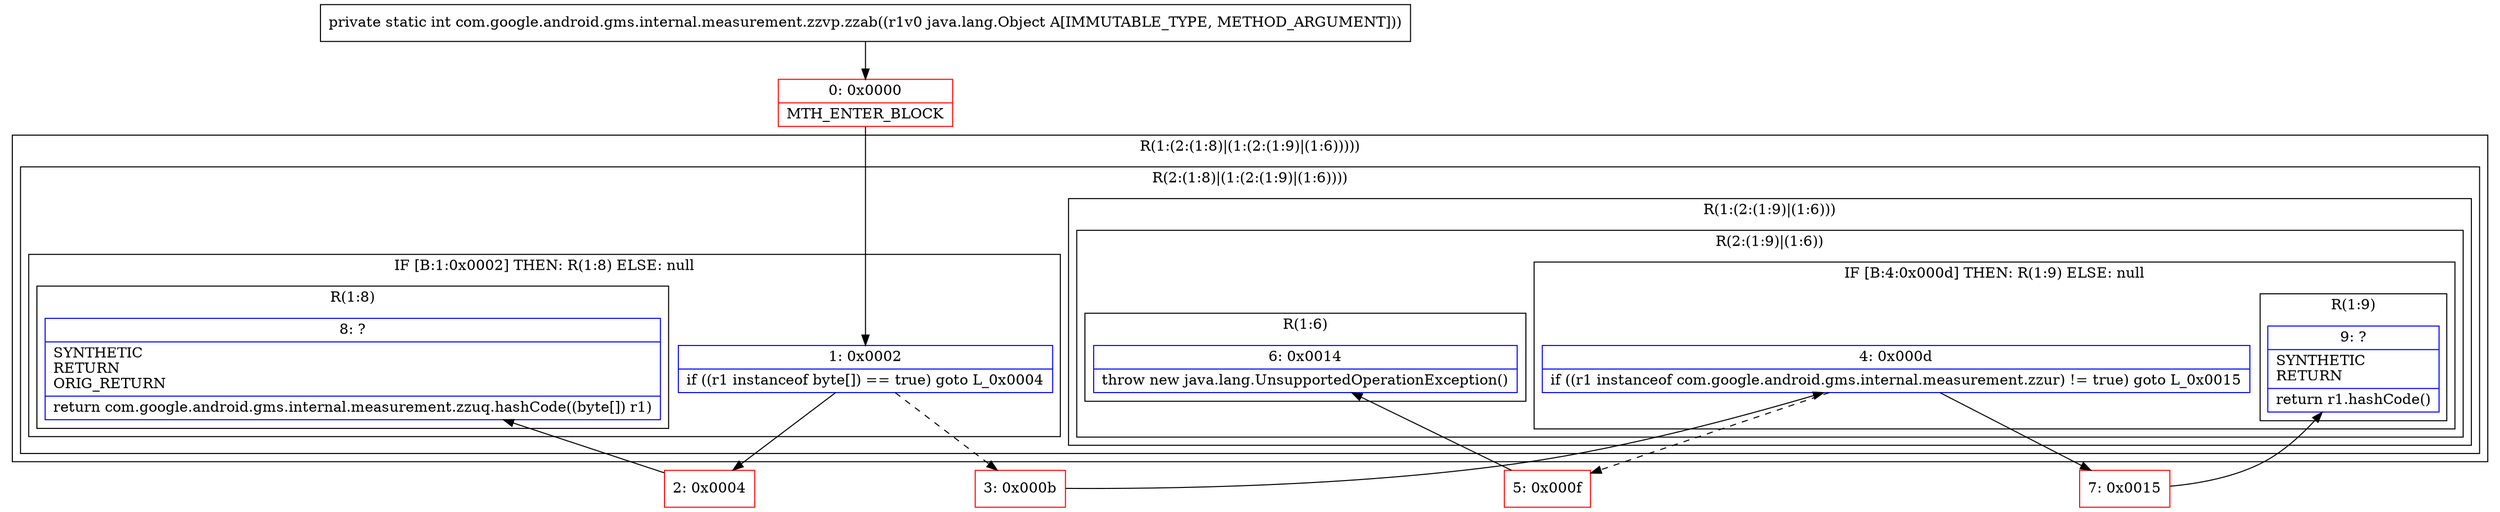digraph "CFG forcom.google.android.gms.internal.measurement.zzvp.zzab(Ljava\/lang\/Object;)I" {
subgraph cluster_Region_681524871 {
label = "R(1:(2:(1:8)|(1:(2:(1:9)|(1:6)))))";
node [shape=record,color=blue];
subgraph cluster_Region_2114691586 {
label = "R(2:(1:8)|(1:(2:(1:9)|(1:6))))";
node [shape=record,color=blue];
subgraph cluster_IfRegion_1045575899 {
label = "IF [B:1:0x0002] THEN: R(1:8) ELSE: null";
node [shape=record,color=blue];
Node_1 [shape=record,label="{1\:\ 0x0002|if ((r1 instanceof byte[]) == true) goto L_0x0004\l}"];
subgraph cluster_Region_502874709 {
label = "R(1:8)";
node [shape=record,color=blue];
Node_8 [shape=record,label="{8\:\ ?|SYNTHETIC\lRETURN\lORIG_RETURN\l|return com.google.android.gms.internal.measurement.zzuq.hashCode((byte[]) r1)\l}"];
}
}
subgraph cluster_Region_1279474795 {
label = "R(1:(2:(1:9)|(1:6)))";
node [shape=record,color=blue];
subgraph cluster_Region_1870371923 {
label = "R(2:(1:9)|(1:6))";
node [shape=record,color=blue];
subgraph cluster_IfRegion_1086383495 {
label = "IF [B:4:0x000d] THEN: R(1:9) ELSE: null";
node [shape=record,color=blue];
Node_4 [shape=record,label="{4\:\ 0x000d|if ((r1 instanceof com.google.android.gms.internal.measurement.zzur) != true) goto L_0x0015\l}"];
subgraph cluster_Region_394062880 {
label = "R(1:9)";
node [shape=record,color=blue];
Node_9 [shape=record,label="{9\:\ ?|SYNTHETIC\lRETURN\l|return r1.hashCode()\l}"];
}
}
subgraph cluster_Region_1116285632 {
label = "R(1:6)";
node [shape=record,color=blue];
Node_6 [shape=record,label="{6\:\ 0x0014|throw new java.lang.UnsupportedOperationException()\l}"];
}
}
}
}
}
Node_0 [shape=record,color=red,label="{0\:\ 0x0000|MTH_ENTER_BLOCK\l}"];
Node_2 [shape=record,color=red,label="{2\:\ 0x0004}"];
Node_3 [shape=record,color=red,label="{3\:\ 0x000b}"];
Node_5 [shape=record,color=red,label="{5\:\ 0x000f}"];
Node_7 [shape=record,color=red,label="{7\:\ 0x0015}"];
MethodNode[shape=record,label="{private static int com.google.android.gms.internal.measurement.zzvp.zzab((r1v0 java.lang.Object A[IMMUTABLE_TYPE, METHOD_ARGUMENT])) }"];
MethodNode -> Node_0;
Node_1 -> Node_2;
Node_1 -> Node_3[style=dashed];
Node_4 -> Node_5[style=dashed];
Node_4 -> Node_7;
Node_0 -> Node_1;
Node_2 -> Node_8;
Node_3 -> Node_4;
Node_5 -> Node_6;
Node_7 -> Node_9;
}

